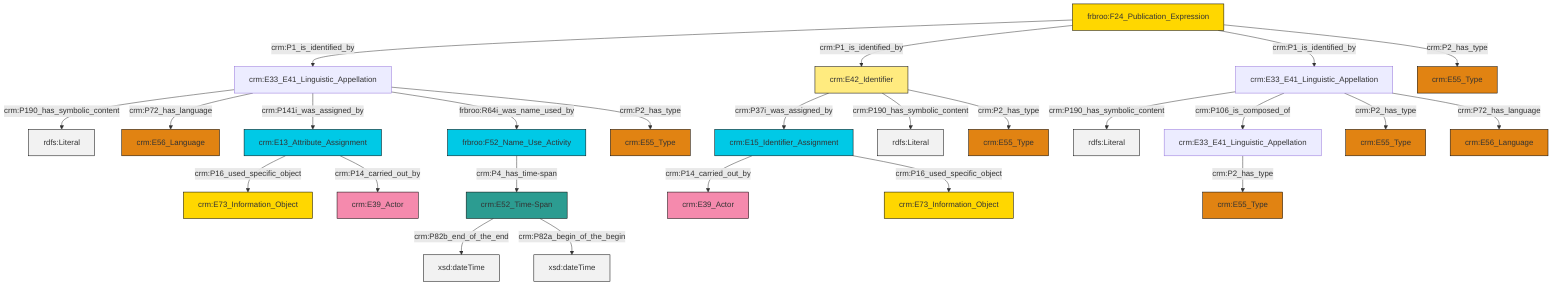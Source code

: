 graph TD
classDef Literal fill:#f2f2f2,stroke:#000000;
classDef CRM_Entity fill:#FFFFFF,stroke:#000000;
classDef Temporal_Entity fill:#00C9E6, stroke:#000000;
classDef Type fill:#E18312, stroke:#000000;
classDef Time-Span fill:#2C9C91, stroke:#000000;
classDef Appellation fill:#FFEB7F, stroke:#000000;
classDef Place fill:#008836, stroke:#000000;
classDef Persistent_Item fill:#B266B2, stroke:#000000;
classDef Conceptual_Object fill:#FFD700, stroke:#000000;
classDef Physical_Thing fill:#D2B48C, stroke:#000000;
classDef Actor fill:#f58aad, stroke:#000000;
classDef PC_Classes fill:#4ce600, stroke:#000000;
classDef Multi fill:#cccccc,stroke:#000000;

2["crm:E42_Identifier"]:::Appellation -->|crm:P37i_was_assigned_by| 3["crm:E15_Identifier_Assignment"]:::Temporal_Entity
9["crm:E33_E41_Linguistic_Appellation"]:::Default -->|crm:P190_has_symbolic_content| 10[rdfs:Literal]:::Literal
11["frbroo:F24_Publication_Expression"]:::Conceptual_Object -->|crm:P1_is_identified_by| 12["crm:E33_E41_Linguistic_Appellation"]:::Default
20["crm:E52_Time-Span"]:::Time-Span -->|crm:P82b_end_of_the_end| 21[xsd:dateTime]:::Literal
3["crm:E15_Identifier_Assignment"]:::Temporal_Entity -->|crm:P14_carried_out_by| 22["crm:E39_Actor"]:::Actor
12["crm:E33_E41_Linguistic_Appellation"]:::Default -->|crm:P190_has_symbolic_content| 27[rdfs:Literal]:::Literal
2["crm:E42_Identifier"]:::Appellation -->|crm:P190_has_symbolic_content| 31[rdfs:Literal]:::Literal
20["crm:E52_Time-Span"]:::Time-Span -->|crm:P82a_begin_of_the_begin| 37[xsd:dateTime]:::Literal
9["crm:E33_E41_Linguistic_Appellation"]:::Default -->|crm:P106_is_composed_of| 25["crm:E33_E41_Linguistic_Appellation"]:::Default
0["frbroo:F52_Name_Use_Activity"]:::Temporal_Entity -->|crm:P4_has_time-span| 20["crm:E52_Time-Span"]:::Time-Span
3["crm:E15_Identifier_Assignment"]:::Temporal_Entity -->|crm:P16_used_specific_object| 23["crm:E73_Information_Object"]:::Conceptual_Object
2["crm:E42_Identifier"]:::Appellation -->|crm:P2_has_type| 5["crm:E55_Type"]:::Type
11["frbroo:F24_Publication_Expression"]:::Conceptual_Object -->|crm:P1_is_identified_by| 2["crm:E42_Identifier"]:::Appellation
11["frbroo:F24_Publication_Expression"]:::Conceptual_Object -->|crm:P1_is_identified_by| 9["crm:E33_E41_Linguistic_Appellation"]:::Default
11["frbroo:F24_Publication_Expression"]:::Conceptual_Object -->|crm:P2_has_type| 34["crm:E55_Type"]:::Type
25["crm:E33_E41_Linguistic_Appellation"]:::Default -->|crm:P2_has_type| 39["crm:E55_Type"]:::Type
12["crm:E33_E41_Linguistic_Appellation"]:::Default -->|crm:P72_has_language| 44["crm:E56_Language"]:::Type
15["crm:E13_Attribute_Assignment"]:::Temporal_Entity -->|crm:P16_used_specific_object| 29["crm:E73_Information_Object"]:::Conceptual_Object
9["crm:E33_E41_Linguistic_Appellation"]:::Default -->|crm:P2_has_type| 17["crm:E55_Type"]:::Type
12["crm:E33_E41_Linguistic_Appellation"]:::Default -->|crm:P141i_was_assigned_by| 15["crm:E13_Attribute_Assignment"]:::Temporal_Entity
12["crm:E33_E41_Linguistic_Appellation"]:::Default -->|frbroo:R64i_was_name_used_by| 0["frbroo:F52_Name_Use_Activity"]:::Temporal_Entity
15["crm:E13_Attribute_Assignment"]:::Temporal_Entity -->|crm:P14_carried_out_by| 13["crm:E39_Actor"]:::Actor
12["crm:E33_E41_Linguistic_Appellation"]:::Default -->|crm:P2_has_type| 32["crm:E55_Type"]:::Type
9["crm:E33_E41_Linguistic_Appellation"]:::Default -->|crm:P72_has_language| 7["crm:E56_Language"]:::Type